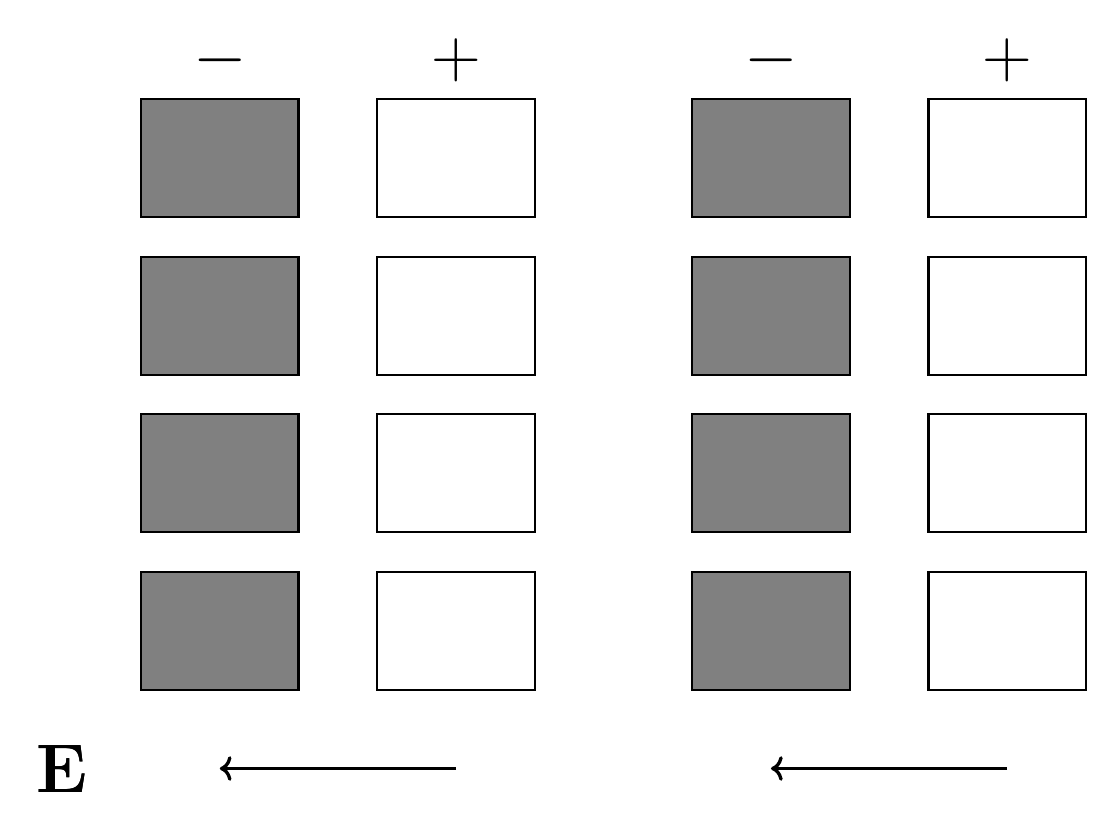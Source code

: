 \begin{tikzpicture}
    \foreach \x in {0,...,1} {
      \foreach \y in {0,...,3}
          {
                \draw[thick, fill=gray] (7*\x, 2*\y) rectangle (7*\x+2, 2*\y+1.5);
                \draw[thick] (7*\x+3, 2*\y) rectangle (7*\x+5, 2*\y+1.5);   
           }
\node at (7*\x+1, 8) {\Huge $-$};
\node at (7*\x+4, 8) {\Huge $+$};   
\node at (-1,-1) {\Huge $\mathbf{E}$};
\draw[very thick, ->] (7*\x+4, -1) -- (7*\x+1, -1);
}   
\end{tikzpicture}
